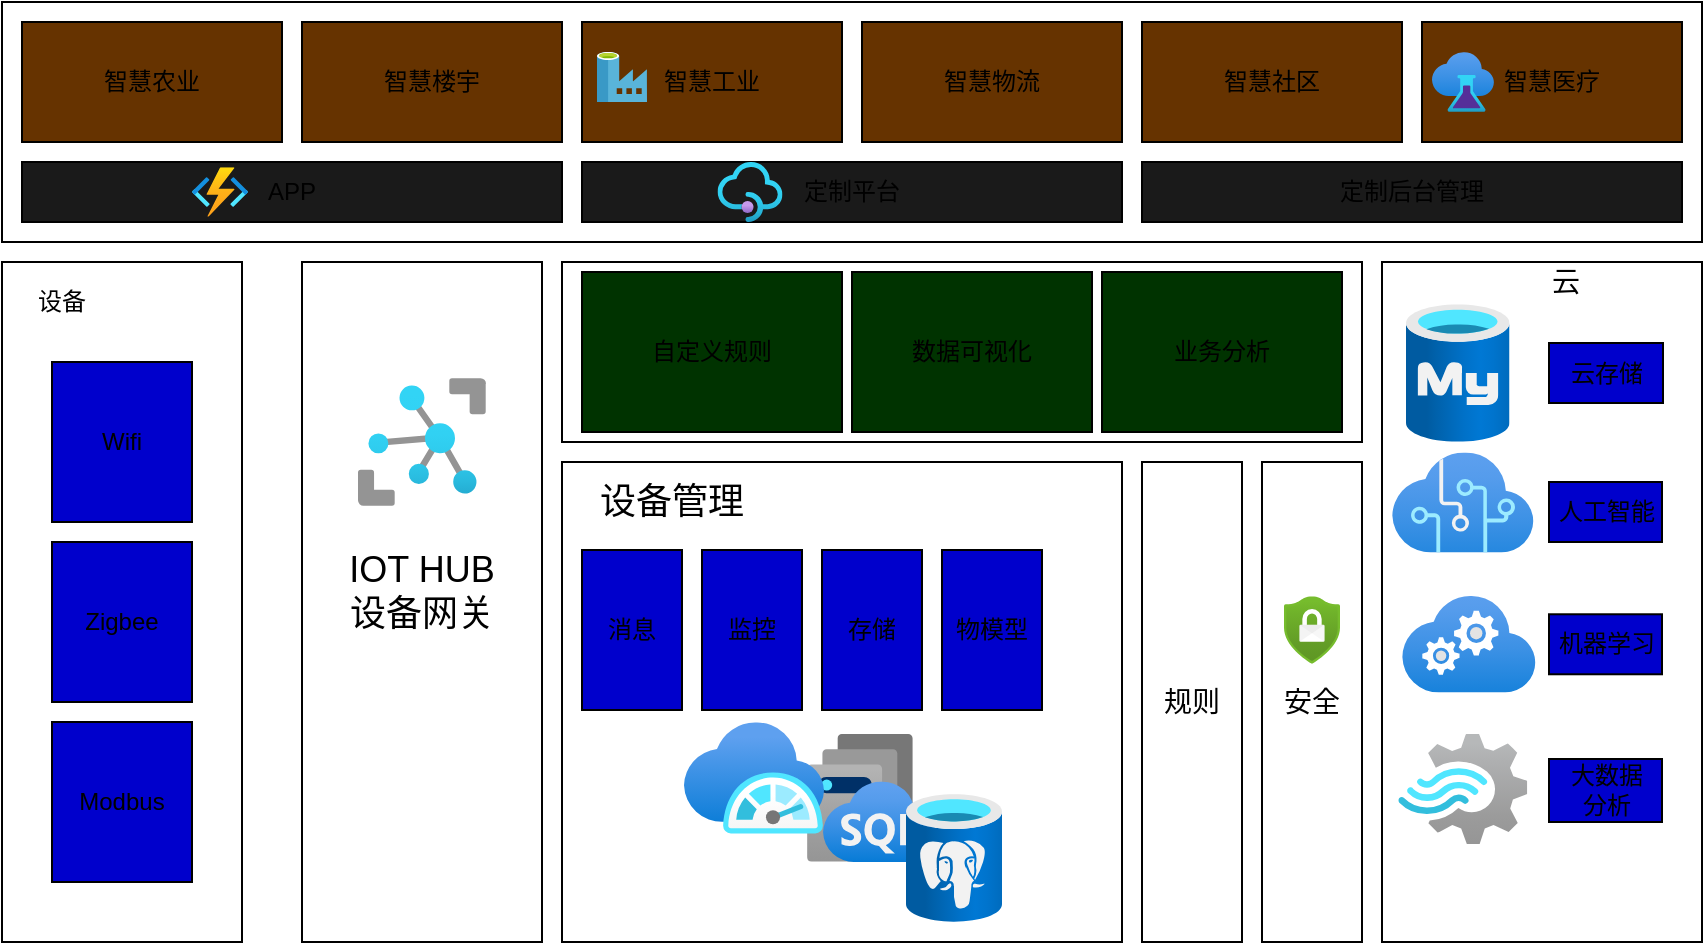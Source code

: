 <mxfile version="13.10.0" type="embed">
    <diagram id="rgiUr4ts-gu9CRtFvXE2" name="第 1 页">
        <mxGraphModel dx="974" dy="501" grid="1" gridSize="10" guides="1" tooltips="1" connect="1" arrows="1" fold="1" page="1" pageScale="1" pageWidth="1600" pageHeight="900" math="0" shadow="0">
            <root>
                <mxCell id="0"/>
                <mxCell id="1" parent="0"/>
                <mxCell id="2" value="" style="rounded=0;whiteSpace=wrap;html=1;align=left" vertex="1" parent="1">
                    <mxGeometry x="70" y="140" width="120" height="340" as="geometry"/>
                </mxCell>
                <mxCell id="3" value="设备" style="text;html=1;strokeColor=none;fillColor=none;align=center;verticalAlign=middle;whiteSpace=wrap;rounded=0;" vertex="1" parent="1">
                    <mxGeometry x="80" y="150" width="40" height="20" as="geometry"/>
                </mxCell>
                <mxCell id="4" value="Wifi" style="rounded=0;whiteSpace=wrap;html=1;fillColor=#0000CC;" vertex="1" parent="1">
                    <mxGeometry x="95" y="190" width="70" height="80" as="geometry"/>
                </mxCell>
                <mxCell id="5" value="Zigbee" style="rounded=0;whiteSpace=wrap;html=1;fillColor=#0000CC;" vertex="1" parent="1">
                    <mxGeometry x="95" y="280" width="70" height="80" as="geometry"/>
                </mxCell>
                <mxCell id="6" value="Modbus" style="rounded=0;whiteSpace=wrap;html=1;fillColor=#0000CC;" vertex="1" parent="1">
                    <mxGeometry x="95" y="370" width="70" height="80" as="geometry"/>
                </mxCell>
                <mxCell id="7" value="" style="rounded=0;whiteSpace=wrap;html=1;align=left" vertex="1" parent="1">
                    <mxGeometry x="220" y="140" width="120" height="340" as="geometry"/>
                </mxCell>
                <mxCell id="8" value="&lt;font style=&quot;font-size: 18px&quot;&gt;IOT HUB&lt;br&gt;设备网关&lt;br&gt;&lt;/font&gt;" style="text;html=1;strokeColor=none;fillColor=none;align=center;verticalAlign=middle;whiteSpace=wrap;rounded=0;" vertex="1" parent="1">
                    <mxGeometry x="240" y="170" width="80" height="270" as="geometry"/>
                </mxCell>
                <mxCell id="9" value="" style="rounded=0;whiteSpace=wrap;html=1;align=left" vertex="1" parent="1">
                    <mxGeometry x="350" y="240" width="280" height="240" as="geometry"/>
                </mxCell>
                <mxCell id="10" value="&lt;font style=&quot;font-size: 18px&quot;&gt;设备管理&lt;br&gt;&lt;/font&gt;" style="text;html=1;strokeColor=none;fillColor=none;align=center;verticalAlign=middle;whiteSpace=wrap;rounded=0;" vertex="1" parent="1">
                    <mxGeometry x="360" y="246.5" width="90" height="27.5" as="geometry"/>
                </mxCell>
                <mxCell id="11" value="&lt;font style=&quot;font-size: 14px&quot;&gt;规则&lt;/font&gt;" style="rounded=0;whiteSpace=wrap;html=1;align=center;" vertex="1" parent="1">
                    <mxGeometry x="640" y="240" width="50" height="240" as="geometry"/>
                </mxCell>
                <mxCell id="12" value="&lt;div&gt;&lt;span&gt;&lt;font style=&quot;font-size: 14px&quot;&gt;安全&lt;/font&gt;&lt;/span&gt;&lt;/div&gt;" style="rounded=0;whiteSpace=wrap;html=1;align=center;" vertex="1" parent="1">
                    <mxGeometry x="700" y="240" width="50" height="240" as="geometry"/>
                </mxCell>
                <mxCell id="13" value="消息" style="rounded=0;whiteSpace=wrap;html=1;fillColor=#0000CC;" vertex="1" parent="1">
                    <mxGeometry x="360" y="284" width="50" height="80" as="geometry"/>
                </mxCell>
                <mxCell id="14" value="监控" style="rounded=0;whiteSpace=wrap;html=1;fillColor=#0000CC;" vertex="1" parent="1">
                    <mxGeometry x="420" y="284" width="50" height="80" as="geometry"/>
                </mxCell>
                <mxCell id="15" value="存储" style="rounded=0;whiteSpace=wrap;html=1;fillColor=#0000CC;" vertex="1" parent="1">
                    <mxGeometry x="480" y="284" width="50" height="80" as="geometry"/>
                </mxCell>
                <mxCell id="16" value="" style="rounded=0;whiteSpace=wrap;html=1;align=left" vertex="1" parent="1">
                    <mxGeometry x="350" y="140" width="400" height="90" as="geometry"/>
                </mxCell>
                <mxCell id="17" value="自定义规则" style="rounded=0;whiteSpace=wrap;html=1;fillColor=#003300;" vertex="1" parent="1">
                    <mxGeometry x="360" y="145" width="130" height="80" as="geometry"/>
                </mxCell>
                <mxCell id="18" value="数据可视化" style="rounded=0;whiteSpace=wrap;html=1;fillColor=#003300;" vertex="1" parent="1">
                    <mxGeometry x="495" y="145" width="120" height="80" as="geometry"/>
                </mxCell>
                <mxCell id="19" value="业务分析" style="rounded=0;whiteSpace=wrap;html=1;fillColor=#003300;" vertex="1" parent="1">
                    <mxGeometry x="620" y="145" width="120" height="80" as="geometry"/>
                </mxCell>
                <mxCell id="20" value="物模型" style="rounded=0;whiteSpace=wrap;html=1;fillColor=#0000CC;" vertex="1" parent="1">
                    <mxGeometry x="540" y="284" width="50" height="80" as="geometry"/>
                </mxCell>
                <mxCell id="21" value="" style="rounded=0;whiteSpace=wrap;html=1;align=left" vertex="1" parent="1">
                    <mxGeometry x="760" y="140" width="160" height="340" as="geometry"/>
                </mxCell>
                <mxCell id="22" value="&lt;font&gt;&lt;font style=&quot;font-size: 14px&quot;&gt;云&lt;/font&gt;&lt;br&gt;&lt;/font&gt;" style="text;html=1;strokeColor=none;fillColor=none;align=center;verticalAlign=middle;whiteSpace=wrap;rounded=0;" vertex="1" parent="1">
                    <mxGeometry x="827" y="136.5" width="50" height="27.5" as="geometry"/>
                </mxCell>
                <mxCell id="23" value="" style="rounded=0;whiteSpace=wrap;html=1;align=left" vertex="1" parent="1">
                    <mxGeometry x="70" y="10" width="850" height="120" as="geometry"/>
                </mxCell>
                <mxCell id="24" value="智慧农业" style="rounded=0;whiteSpace=wrap;html=1;fillColor=#663300;" vertex="1" parent="1">
                    <mxGeometry x="80" y="20" width="130" height="60" as="geometry"/>
                </mxCell>
                <mxCell id="25" value="智慧楼宇" style="rounded=0;whiteSpace=wrap;html=1;fillColor=#663300;" vertex="1" parent="1">
                    <mxGeometry x="220" y="20" width="130" height="60" as="geometry"/>
                </mxCell>
                <mxCell id="26" value="智慧工业" style="rounded=0;whiteSpace=wrap;html=1;fillColor=#663300;" vertex="1" parent="1">
                    <mxGeometry x="360" y="20" width="130" height="60" as="geometry"/>
                </mxCell>
                <mxCell id="27" value="智慧物流" style="rounded=0;whiteSpace=wrap;html=1;fillColor=#663300;" vertex="1" parent="1">
                    <mxGeometry x="500" y="20" width="130" height="60" as="geometry"/>
                </mxCell>
                <mxCell id="28" value="智慧社区" style="rounded=0;whiteSpace=wrap;html=1;fillColor=#663300;" vertex="1" parent="1">
                    <mxGeometry x="640" y="20" width="130" height="60" as="geometry"/>
                </mxCell>
                <mxCell id="29" value="智慧医疗" style="rounded=0;whiteSpace=wrap;html=1;fillColor=#663300;" vertex="1" parent="1">
                    <mxGeometry x="780" y="20" width="130" height="60" as="geometry"/>
                </mxCell>
                <mxCell id="30" value="APP" style="rounded=0;whiteSpace=wrap;html=1;fillColor=#1A1A1A;" vertex="1" parent="1">
                    <mxGeometry x="80" y="90" width="270" height="30" as="geometry"/>
                </mxCell>
                <mxCell id="31" value="定制平台" style="rounded=0;whiteSpace=wrap;html=1;fillColor=#1A1A1A;" vertex="1" parent="1">
                    <mxGeometry x="360" y="90" width="270" height="30" as="geometry"/>
                </mxCell>
                <mxCell id="32" value="定制后台管理" style="rounded=0;whiteSpace=wrap;html=1;fillColor=#1A1A1A;" vertex="1" parent="1">
                    <mxGeometry x="640" y="90" width="270" height="30" as="geometry"/>
                </mxCell>
                <mxCell id="33" value="云存储" style="rounded=0;whiteSpace=wrap;html=1;fillColor=#0000CC;" vertex="1" parent="1">
                    <mxGeometry x="843.5" y="180.5" width="57" height="30" as="geometry"/>
                </mxCell>
                <mxCell id="34" value="人工智能" style="rounded=0;whiteSpace=wrap;html=1;fillColor=#0000CC;" vertex="1" parent="1">
                    <mxGeometry x="843.5" y="250" width="56.5" height="30" as="geometry"/>
                </mxCell>
                <mxCell id="35" value="机器学习" style="rounded=0;whiteSpace=wrap;html=1;fillColor=#0000CC;" vertex="1" parent="1">
                    <mxGeometry x="843.5" y="316.14" width="56.5" height="30" as="geometry"/>
                </mxCell>
                <mxCell id="36" value="大数据&lt;br&gt;分析" style="rounded=0;whiteSpace=wrap;html=1;fillColor=#0000CC;" vertex="1" parent="1">
                    <mxGeometry x="843.5" y="388.5" width="56.5" height="31.5" as="geometry"/>
                </mxCell>
                <mxCell id="43" value="" style="aspect=fixed;html=1;points=[];align=center;image;fontSize=12;image=img/lib/azure2/iot/Function_Apps.svg;fillColor=#003300;" vertex="1" parent="1">
                    <mxGeometry x="165" y="92.65" width="28" height="24.71" as="geometry"/>
                </mxCell>
                <mxCell id="44" value="" style="aspect=fixed;html=1;points=[];align=center;image;fontSize=12;image=img/lib/azure2/iot/IoT_Hub.svg;fillColor=#003300;" vertex="1" parent="1">
                    <mxGeometry x="248" y="198" width="64" height="64" as="geometry"/>
                </mxCell>
                <mxCell id="45" value="" style="aspect=fixed;html=1;points=[];align=center;image;fontSize=12;image=img/lib/azure2/iot/Stream_Analytics_Jobs.svg;fillColor=#003300;" vertex="1" parent="1">
                    <mxGeometry x="768.17" y="376" width="64.49" height="55" as="geometry"/>
                </mxCell>
                <mxCell id="46" value="" style="aspect=fixed;html=1;points=[];align=center;image;fontSize=12;image=img/lib/azure2/databases/Azure_Database_MySQL_Server.svg;fillColor=#003300;" vertex="1" parent="1">
                    <mxGeometry x="772" y="161" width="51.75" height="69" as="geometry"/>
                </mxCell>
                <mxCell id="47" value="" style="aspect=fixed;html=1;points=[];align=center;image;fontSize=12;image=img/lib/azure2/databases/Instance_Pools.svg;fillColor=#003300;" vertex="1" parent="1">
                    <mxGeometry x="472.5" y="376" width="65" height="64" as="geometry"/>
                </mxCell>
                <mxCell id="48" value="" style="aspect=fixed;html=1;points=[];align=center;image;fontSize=12;image=img/lib/azure2/databases/Azure_Database_PostgreSQL_Server.svg;fillColor=#003300;" vertex="1" parent="1">
                    <mxGeometry x="522" y="406" width="48" height="64" as="geometry"/>
                </mxCell>
                <mxCell id="49" value="" style="aspect=fixed;html=1;points=[];align=center;image;fontSize=12;image=img/lib/azure2/devops/DevTest_Labs.svg;fillColor=#003300;" vertex="1" parent="1">
                    <mxGeometry x="785" y="35" width="30.94" height="30" as="geometry"/>
                </mxCell>
                <mxCell id="50" value="" style="aspect=fixed;html=1;points=[];align=center;image;fontSize=12;image=img/lib/azure2/integration/API_Management_Services.svg;fillColor=#003300;" vertex="1" parent="1">
                    <mxGeometry x="427.75" y="90" width="32.5" height="30" as="geometry"/>
                </mxCell>
                <mxCell id="51" value="" style="aspect=fixed;html=1;points=[];align=center;image;fontSize=12;image=img/lib/azure2/security/Security_Center.svg;fillColor=#003300;" vertex="1" parent="1">
                    <mxGeometry x="711" y="307" width="28" height="34" as="geometry"/>
                </mxCell>
                <mxCell id="52" value="" style="aspect=fixed;html=1;points=[];align=center;image;fontSize=12;image=img/lib/azure2/monitor/SAP_Azure_Monitor.svg;fillColor=#003300;" vertex="1" parent="1">
                    <mxGeometry x="411" y="370" width="70" height="56.0" as="geometry"/>
                </mxCell>
                <mxCell id="53" value="" style="aspect=fixed;html=1;points=[];align=center;image;fontSize=12;image=img/lib/azure2/compute/Cloud_Services_Classic.svg;fillColor=#003300;" vertex="1" parent="1">
                    <mxGeometry x="770" y="307" width="66.84" height="48.28" as="geometry"/>
                </mxCell>
                <mxCell id="54" value="" style="aspect=fixed;html=1;points=[];align=center;image;fontSize=12;image=img/lib/azure2/ai_machine_learning/Cognitive_Services.svg;fillColor=#003300;" vertex="1" parent="1">
                    <mxGeometry x="765" y="235.25" width="70.83" height="50" as="geometry"/>
                </mxCell>
                <mxCell id="55" value="" style="aspect=fixed;html=1;points=[];align=center;image;fontSize=12;image=img/lib/mscae/Data_Factory.svg;fillColor=#003300;" vertex="1" parent="1">
                    <mxGeometry x="367.5" y="35" width="25" height="25" as="geometry"/>
                </mxCell>
            </root>
        </mxGraphModel>
    </diagram>
</mxfile>